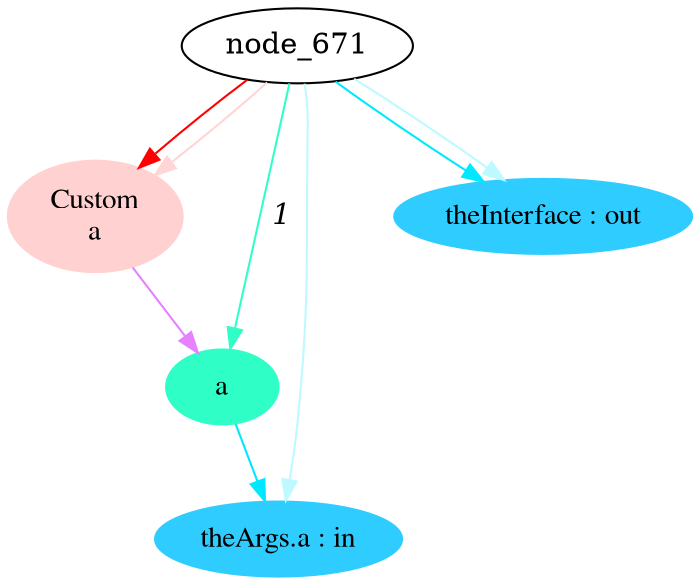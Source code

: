 digraph g{node_683 [shape="ellipse", style="filled", color="#ffd1d1", fontname="Times", label="Custom
a" ]
node_672 [shape="ellipse", style="filled", color="#2fffc7", fontname="Times", label="a" ]
node_673 [shape="ellipse", style="filled", color="#2fcdff", fontname="Times", label="theArgs.a : in" ]
node_677 [shape="ellipse", style="filled", color="#2fcdff", fontname="Times", label="theInterface : out" ]
node_671 -> node_683 [dir=forward, arrowHead=normal, fontname="Times-Italic", arrowsize=1, color="#ff0000", label="",  headlabel="", taillabel="" ]
node_671 -> node_683 [dir=forward, arrowHead=normal, fontname="Times-Italic", arrowsize=1, color="#ffd5d5", label="",  headlabel="", taillabel="" ]
node_671 -> node_672 [dir=forward, arrowHead=normal, fontname="Times-Italic", arrowsize=1, color="#2fffc7", label="1",  headlabel="", taillabel="" ]
node_672 -> node_673 [dir=forward, arrowHead=normal, fontname="Times-Italic", arrowsize=1, color="#00e8ff", label="",  headlabel="", taillabel="" ]
node_671 -> node_677 [dir=forward, arrowHead=normal, fontname="Times-Italic", arrowsize=1, color="#00e8ff", label="",  headlabel="", taillabel="" ]
node_671 -> node_673 [dir=forward, arrowHead=normal, fontname="Times-Italic", arrowsize=1, color="#bef9ff", label="",  headlabel="", taillabel="" ]
node_671 -> node_677 [dir=forward, arrowHead=normal, fontname="Times-Italic", arrowsize=1, color="#bef9ff", label="",  headlabel="", taillabel="" ]
node_683 -> node_672 [dir=forward, arrowHead=normal, fontname="Times-Italic", arrowsize=1, color="#e681ff", label="",  headlabel="", taillabel="" ]
}